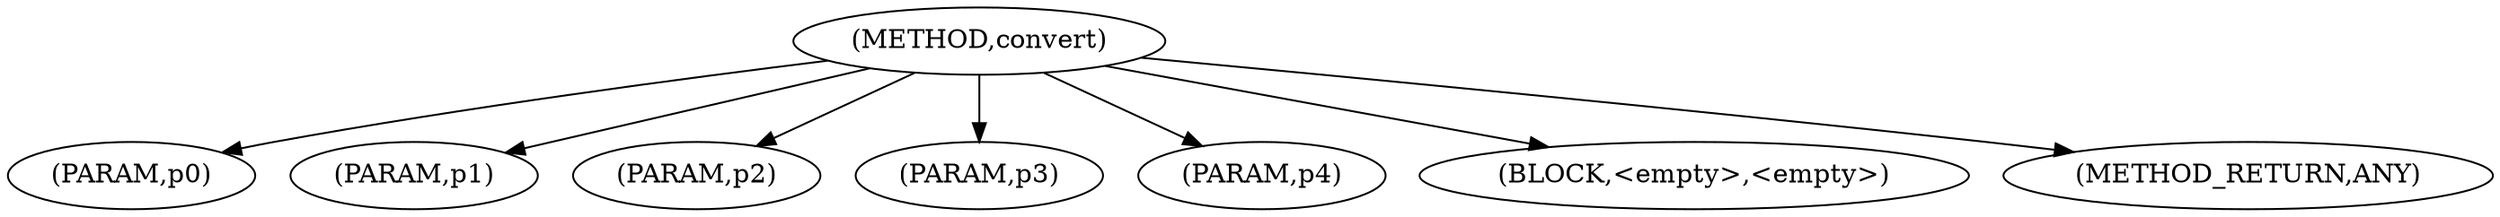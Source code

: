 digraph "convert" {  
"955" [label = <(METHOD,convert)> ]
"956" [label = <(PARAM,p0)> ]
"957" [label = <(PARAM,p1)> ]
"958" [label = <(PARAM,p2)> ]
"959" [label = <(PARAM,p3)> ]
"960" [label = <(PARAM,p4)> ]
"961" [label = <(BLOCK,&lt;empty&gt;,&lt;empty&gt;)> ]
"962" [label = <(METHOD_RETURN,ANY)> ]
  "955" -> "956" 
  "955" -> "957" 
  "955" -> "961" 
  "955" -> "958" 
  "955" -> "962" 
  "955" -> "959" 
  "955" -> "960" 
}

